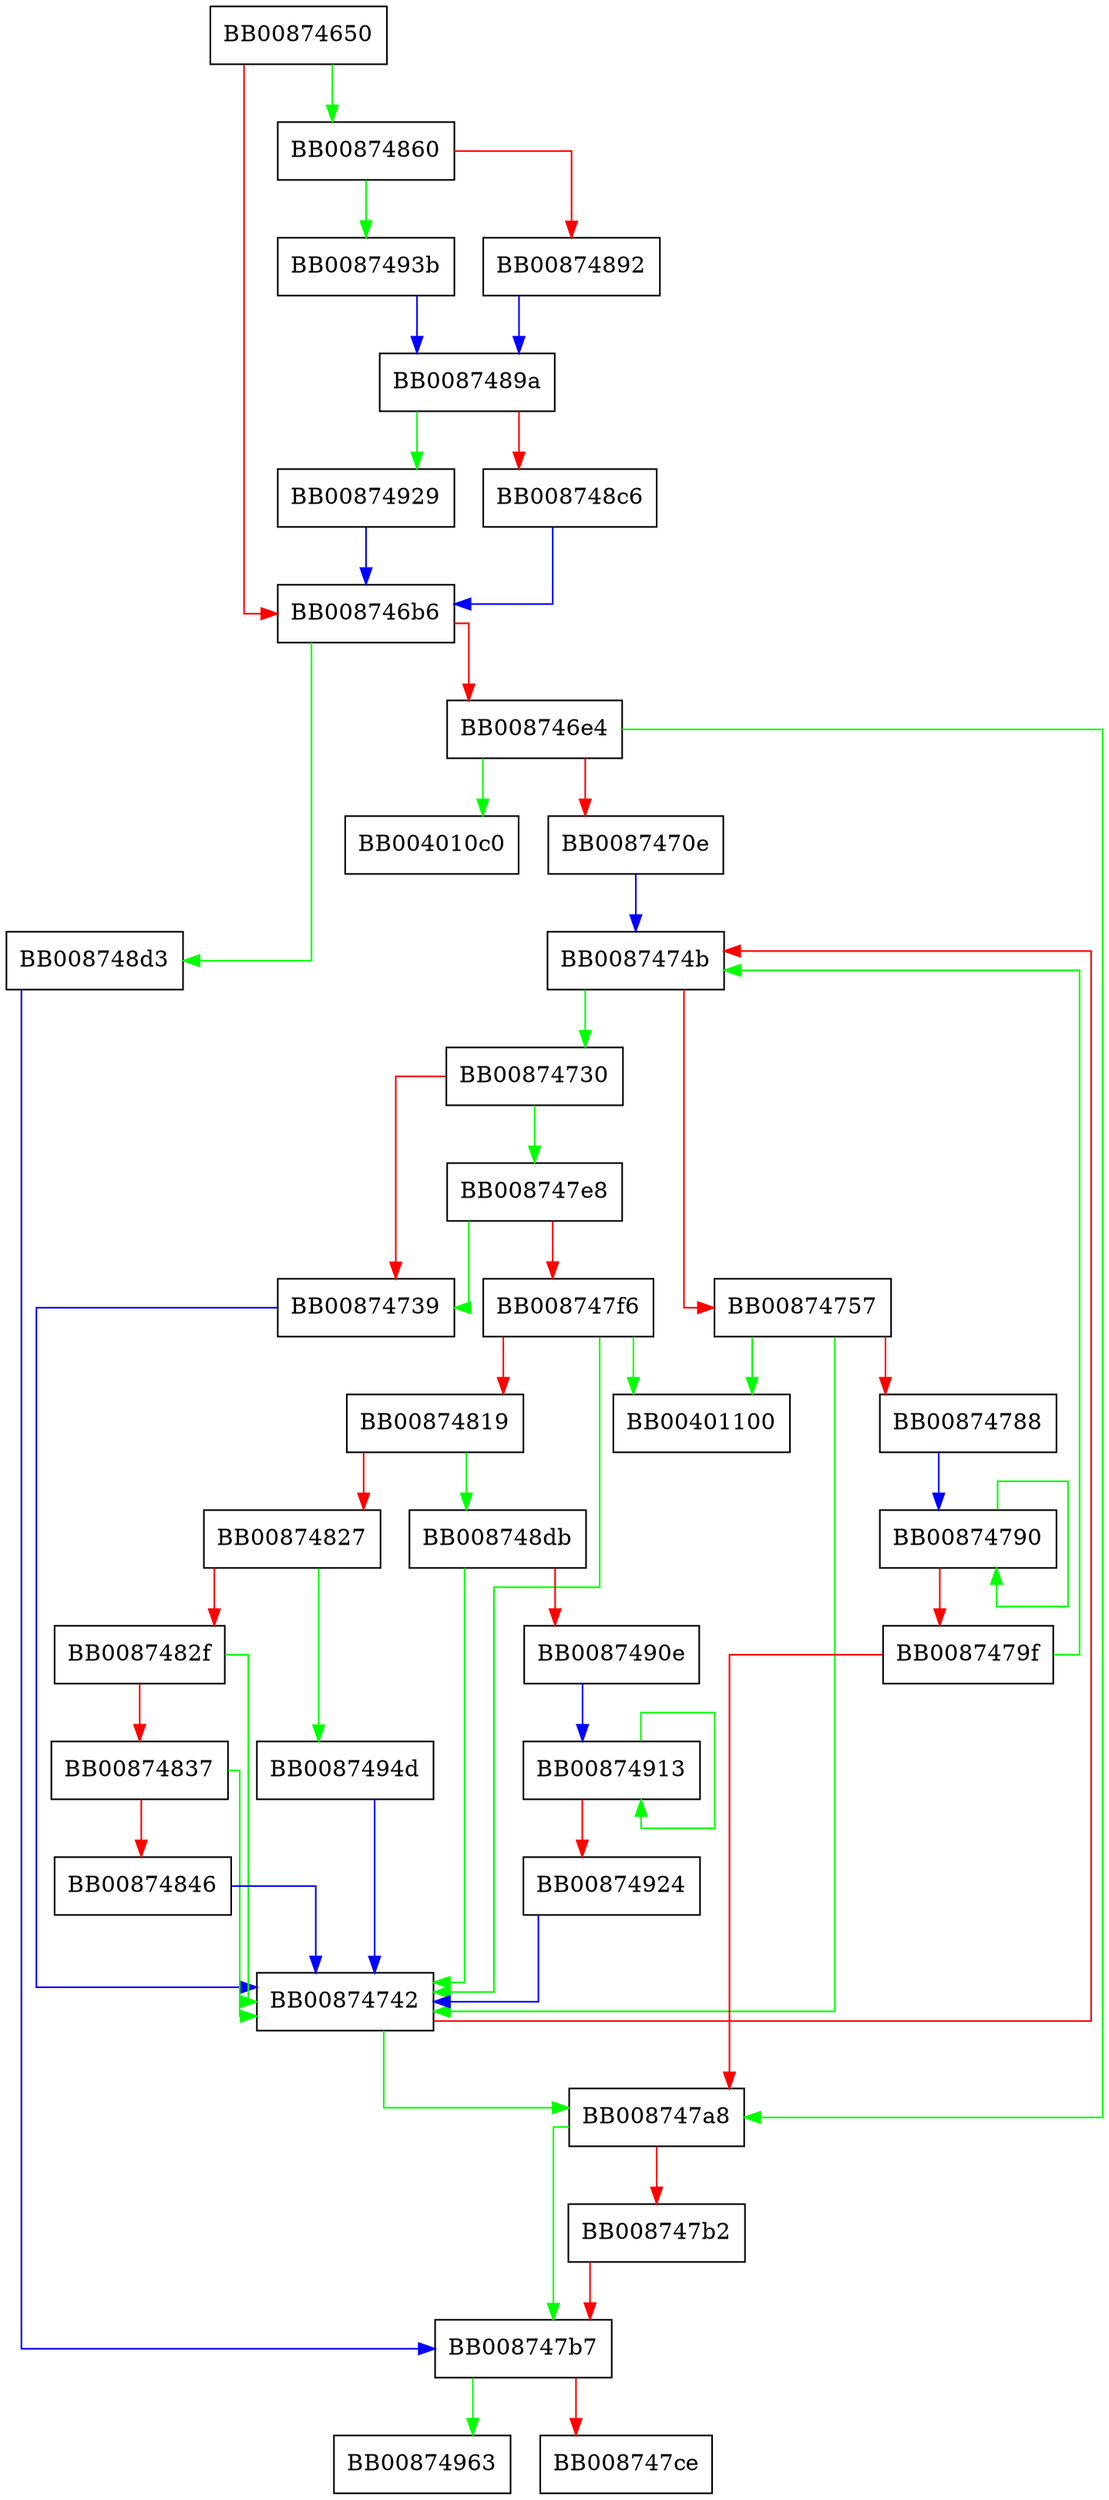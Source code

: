 digraph _i18n_number_rewrite {
  node [shape="box"];
  graph [splines=ortho];
  BB00874650 -> BB00874860 [color="green"];
  BB00874650 -> BB008746b6 [color="red"];
  BB008746b6 -> BB008748d3 [color="green"];
  BB008746b6 -> BB008746e4 [color="red"];
  BB008746e4 -> BB004010c0 [color="green"];
  BB008746e4 -> BB008747a8 [color="green"];
  BB008746e4 -> BB0087470e [color="red"];
  BB0087470e -> BB0087474b [color="blue"];
  BB00874730 -> BB008747e8 [color="green"];
  BB00874730 -> BB00874739 [color="red"];
  BB00874739 -> BB00874742 [color="blue"];
  BB00874742 -> BB008747a8 [color="green"];
  BB00874742 -> BB0087474b [color="red"];
  BB0087474b -> BB00874730 [color="green"];
  BB0087474b -> BB00874757 [color="red"];
  BB00874757 -> BB00401100 [color="green"];
  BB00874757 -> BB00874742 [color="green"];
  BB00874757 -> BB00874788 [color="red"];
  BB00874788 -> BB00874790 [color="blue"];
  BB00874790 -> BB00874790 [color="green"];
  BB00874790 -> BB0087479f [color="red"];
  BB0087479f -> BB0087474b [color="green"];
  BB0087479f -> BB008747a8 [color="red"];
  BB008747a8 -> BB008747b7 [color="green"];
  BB008747a8 -> BB008747b2 [color="red"];
  BB008747b2 -> BB008747b7 [color="red"];
  BB008747b7 -> BB00874963 [color="green"];
  BB008747b7 -> BB008747ce [color="red"];
  BB008747e8 -> BB00874739 [color="green"];
  BB008747e8 -> BB008747f6 [color="red"];
  BB008747f6 -> BB00401100 [color="green"];
  BB008747f6 -> BB00874742 [color="green"];
  BB008747f6 -> BB00874819 [color="red"];
  BB00874819 -> BB008748db [color="green"];
  BB00874819 -> BB00874827 [color="red"];
  BB00874827 -> BB0087494d [color="green"];
  BB00874827 -> BB0087482f [color="red"];
  BB0087482f -> BB00874742 [color="green"];
  BB0087482f -> BB00874837 [color="red"];
  BB00874837 -> BB00874742 [color="green"];
  BB00874837 -> BB00874846 [color="red"];
  BB00874846 -> BB00874742 [color="blue"];
  BB00874860 -> BB0087493b [color="green"];
  BB00874860 -> BB00874892 [color="red"];
  BB00874892 -> BB0087489a [color="blue"];
  BB0087489a -> BB00874929 [color="green"];
  BB0087489a -> BB008748c6 [color="red"];
  BB008748c6 -> BB008746b6 [color="blue"];
  BB008748d3 -> BB008747b7 [color="blue"];
  BB008748db -> BB00874742 [color="green"];
  BB008748db -> BB0087490e [color="red"];
  BB0087490e -> BB00874913 [color="blue"];
  BB00874913 -> BB00874913 [color="green"];
  BB00874913 -> BB00874924 [color="red"];
  BB00874924 -> BB00874742 [color="blue"];
  BB00874929 -> BB008746b6 [color="blue"];
  BB0087493b -> BB0087489a [color="blue"];
  BB0087494d -> BB00874742 [color="blue"];
}